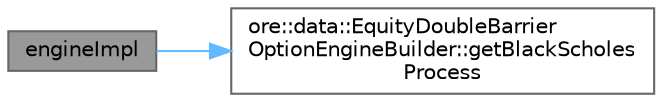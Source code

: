 digraph "engineImpl"
{
 // INTERACTIVE_SVG=YES
 // LATEX_PDF_SIZE
  bgcolor="transparent";
  edge [fontname=Helvetica,fontsize=10,labelfontname=Helvetica,labelfontsize=10];
  node [fontname=Helvetica,fontsize=10,shape=box,height=0.2,width=0.4];
  rankdir="LR";
  Node1 [label="engineImpl",height=0.2,width=0.4,color="gray40", fillcolor="grey60", style="filled", fontcolor="black",tooltip=" "];
  Node1 -> Node2 [color="steelblue1",style="solid"];
  Node2 [label="ore::data::EquityDoubleBarrier\lOptionEngineBuilder::getBlackScholes\lProcess",height=0.2,width=0.4,color="grey40", fillcolor="white", style="filled",URL="$classore_1_1data_1_1_equity_double_barrier_option_engine_builder.html#acf84f60dc29b08170e36a0edf0eece93",tooltip=" "];
}
